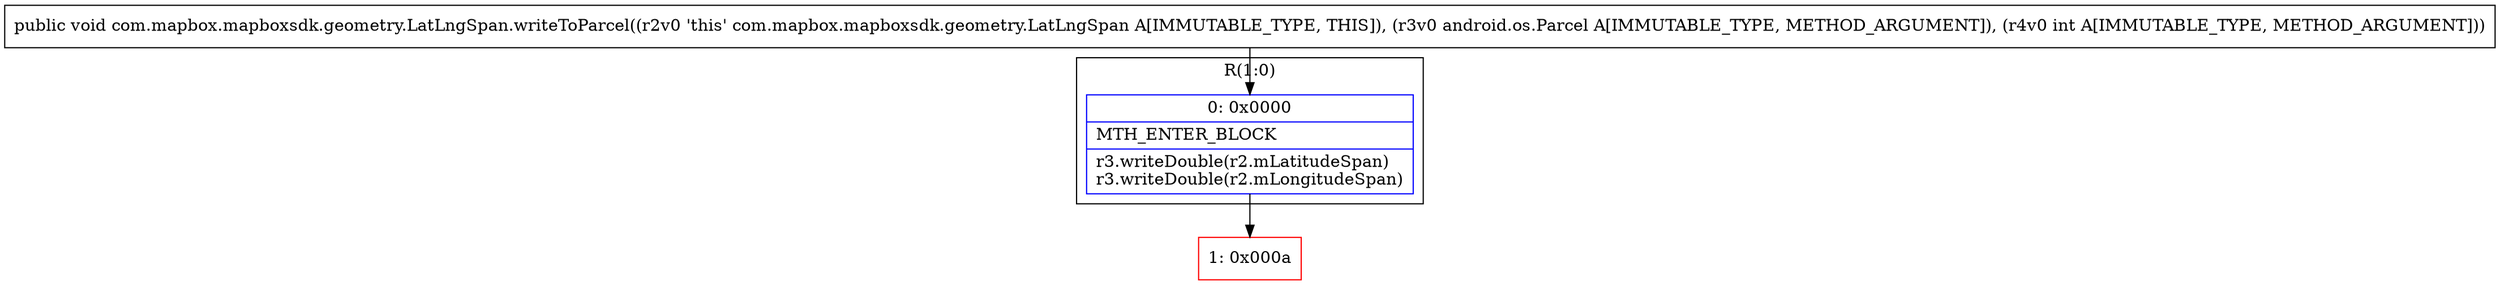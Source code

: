 digraph "CFG forcom.mapbox.mapboxsdk.geometry.LatLngSpan.writeToParcel(Landroid\/os\/Parcel;I)V" {
subgraph cluster_Region_393767376 {
label = "R(1:0)";
node [shape=record,color=blue];
Node_0 [shape=record,label="{0\:\ 0x0000|MTH_ENTER_BLOCK\l|r3.writeDouble(r2.mLatitudeSpan)\lr3.writeDouble(r2.mLongitudeSpan)\l}"];
}
Node_1 [shape=record,color=red,label="{1\:\ 0x000a}"];
MethodNode[shape=record,label="{public void com.mapbox.mapboxsdk.geometry.LatLngSpan.writeToParcel((r2v0 'this' com.mapbox.mapboxsdk.geometry.LatLngSpan A[IMMUTABLE_TYPE, THIS]), (r3v0 android.os.Parcel A[IMMUTABLE_TYPE, METHOD_ARGUMENT]), (r4v0 int A[IMMUTABLE_TYPE, METHOD_ARGUMENT])) }"];
MethodNode -> Node_0;
Node_0 -> Node_1;
}

